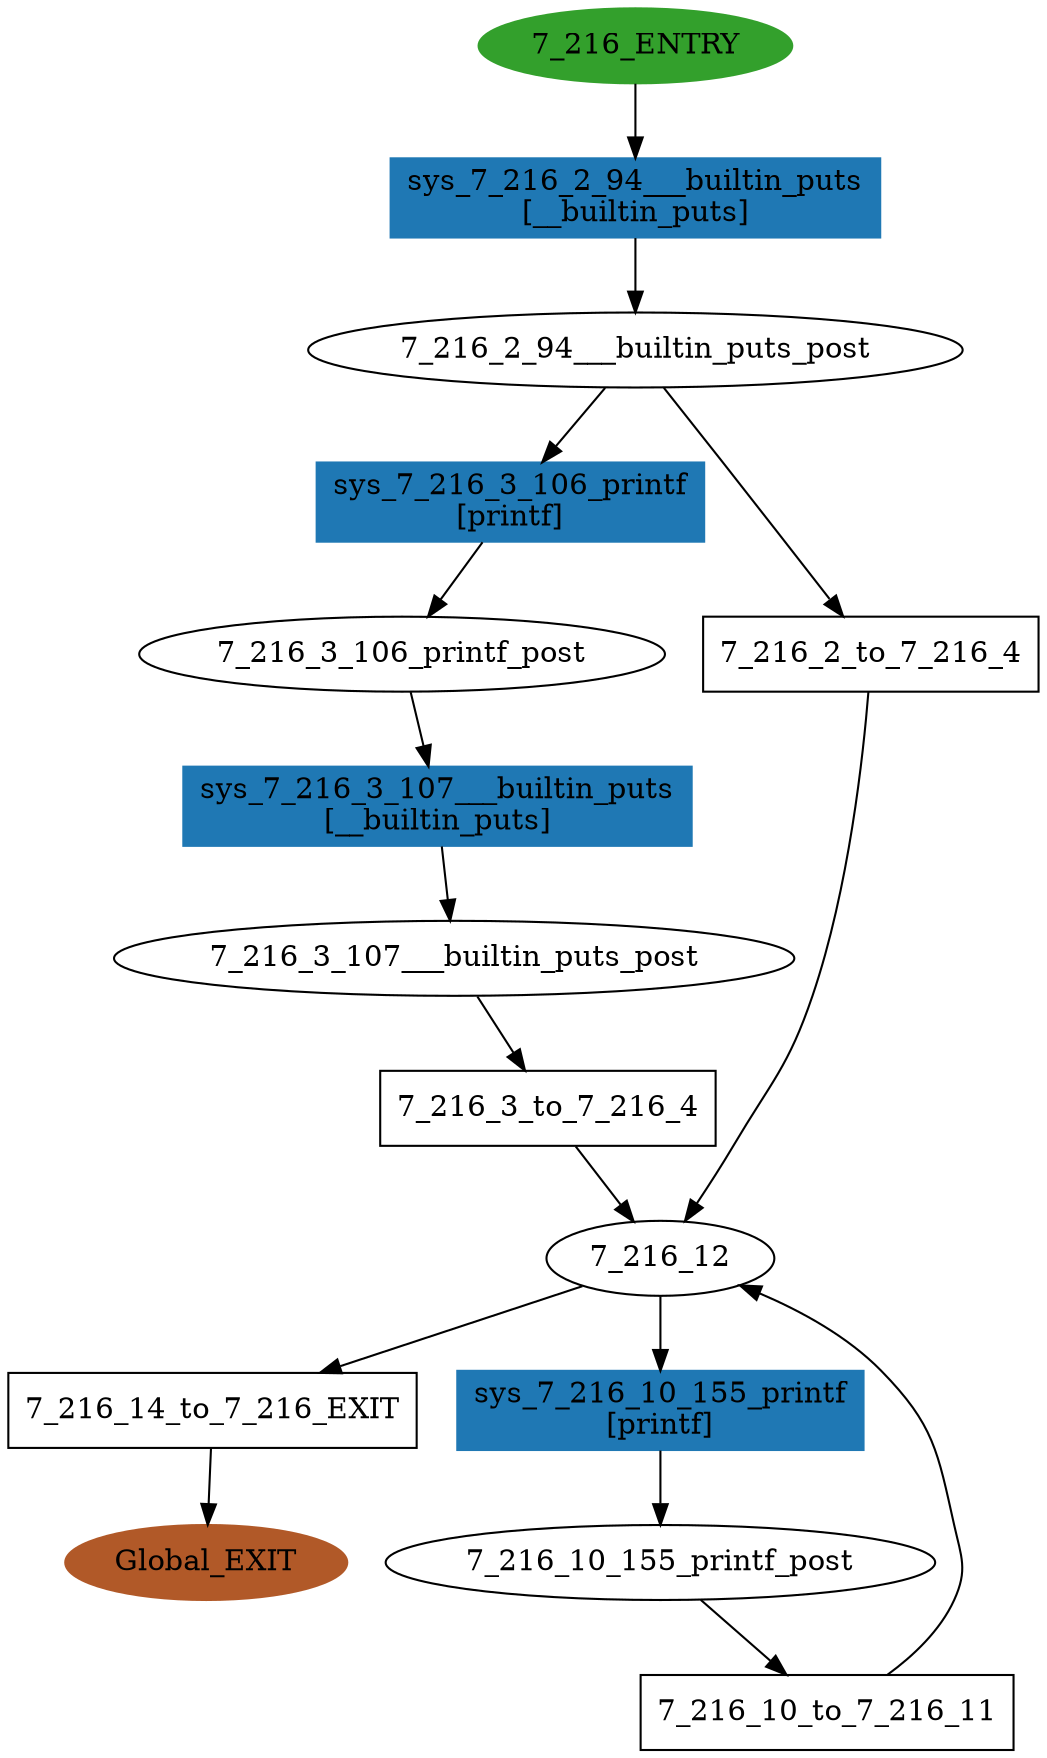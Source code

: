 digraph model { 
compound=true; 
node  [style="filled", colorscheme="paired12"];  "7_216_2_94___builtin_puts_post" [shape=ellipse, style=""];
  "7_216_ENTRY" [shape=ellipse, color=4, style=filled];
  "7_216_12" [shape=ellipse, style=""];
  "7_216_10_155_printf_post" [shape=ellipse, style=""];
  "7_216_3_106_printf_post" [shape=ellipse, style=""];
  "Global_EXIT" [shape=ellipse, color=12, style=filled];
  "7_216_3_107___builtin_puts_post" [shape=ellipse, style=""];
  "sys_7_216_3_106_printf" [shape=box, style=""];
  "sys_7_216_3_106_printf" [color=2, style=filled];
  "sys_7_216_3_106_printf" [label="sys_7_216_3_106_printf\n[printf]"];
  "7_216_2_to_7_216_4" [shape=box, style=""];
  "7_216_2_to_7_216_4" [label="7_216_2_to_7_216_4\n"];
  "sys_7_216_2_94___builtin_puts" [shape=box, style=""];
  "sys_7_216_2_94___builtin_puts" [color=2, style=filled];
  "sys_7_216_2_94___builtin_puts" [label="sys_7_216_2_94___builtin_puts\n[__builtin_puts]"];
  "7_216_3_to_7_216_4" [shape=box, style=""];
  "7_216_3_to_7_216_4" [label="7_216_3_to_7_216_4\n"];
  "7_216_10_to_7_216_11" [shape=box, style=""];
  "7_216_10_to_7_216_11" [label="7_216_10_to_7_216_11\n"];
  "sys_7_216_3_107___builtin_puts" [shape=box, style=""];
  "sys_7_216_3_107___builtin_puts" [color=2, style=filled];
  "sys_7_216_3_107___builtin_puts" [label="sys_7_216_3_107___builtin_puts\n[__builtin_puts]"];
  "7_216_14_to_7_216_EXIT" [shape=box, style=""];
  "7_216_14_to_7_216_EXIT" [label="7_216_14_to_7_216_EXIT\n"];
  "sys_7_216_10_155_printf" [shape=box, style=""];
  "sys_7_216_10_155_printf" [color=2, style=filled];
  "sys_7_216_10_155_printf" [label="sys_7_216_10_155_printf\n[printf]"];
  "7_216_2_94___builtin_puts_post" -> "7_216_2_to_7_216_4" [label="", arrowhead="normal"];
  "7_216_12" -> "sys_7_216_10_155_printf" [label="", arrowhead="normal"];
  "7_216_10_155_printf_post" -> "7_216_10_to_7_216_11" [label="", arrowhead="normal"];
  "7_216_2_to_7_216_4" -> "7_216_12" [label="", arrowhead="normal"];
  "7_216_2_94___builtin_puts_post" -> "sys_7_216_3_106_printf" [label="", arrowhead="normal"];
  "sys_7_216_2_94___builtin_puts" -> "7_216_2_94___builtin_puts_post" [label="", arrowhead="normal"];
  "7_216_14_to_7_216_EXIT" -> "Global_EXIT" [label="", arrowhead="normal"];
  "7_216_10_to_7_216_11" -> "7_216_12" [label="", arrowhead="normal"];
  "7_216_ENTRY" -> "sys_7_216_2_94___builtin_puts" [label="", arrowhead="normal"];
  "sys_7_216_3_107___builtin_puts" -> "7_216_3_107___builtin_puts_post" [label="", arrowhead="normal"];
  "7_216_12" -> "7_216_14_to_7_216_EXIT" [label="", arrowhead="normal"];
  "sys_7_216_10_155_printf" -> "7_216_10_155_printf_post" [label="", arrowhead="normal"];
  "7_216_3_to_7_216_4" -> "7_216_12" [label="", arrowhead="normal"];
  "sys_7_216_3_106_printf" -> "7_216_3_106_printf_post" [label="", arrowhead="normal"];
  "7_216_3_106_printf_post" -> "sys_7_216_3_107___builtin_puts" [label="", arrowhead="normal"];
  "7_216_3_107___builtin_puts_post" -> "7_216_3_to_7_216_4" [label="", arrowhead="normal"];
}

